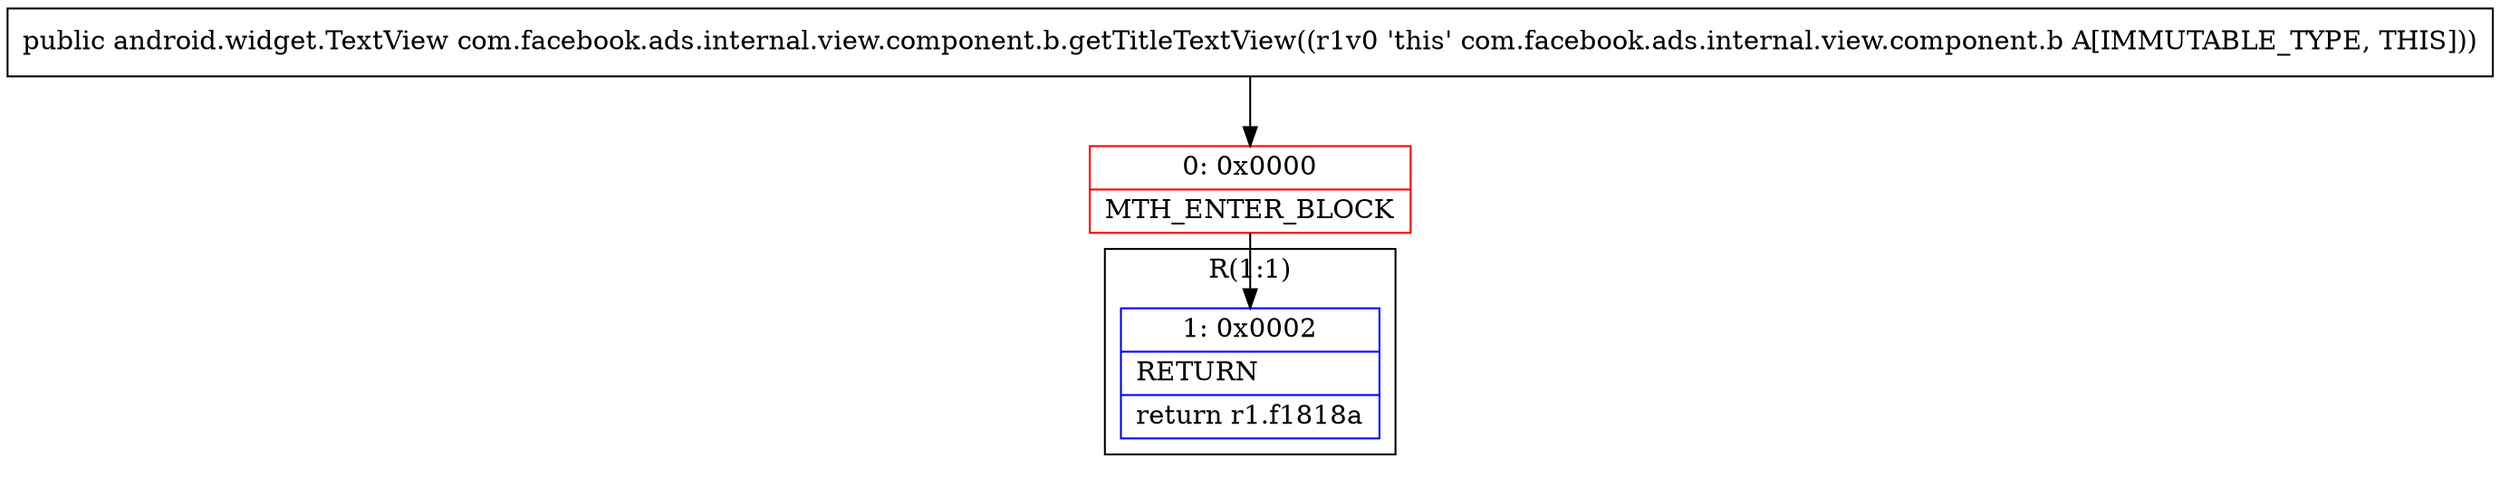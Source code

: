 digraph "CFG forcom.facebook.ads.internal.view.component.b.getTitleTextView()Landroid\/widget\/TextView;" {
subgraph cluster_Region_1339290441 {
label = "R(1:1)";
node [shape=record,color=blue];
Node_1 [shape=record,label="{1\:\ 0x0002|RETURN\l|return r1.f1818a\l}"];
}
Node_0 [shape=record,color=red,label="{0\:\ 0x0000|MTH_ENTER_BLOCK\l}"];
MethodNode[shape=record,label="{public android.widget.TextView com.facebook.ads.internal.view.component.b.getTitleTextView((r1v0 'this' com.facebook.ads.internal.view.component.b A[IMMUTABLE_TYPE, THIS])) }"];
MethodNode -> Node_0;
Node_0 -> Node_1;
}

